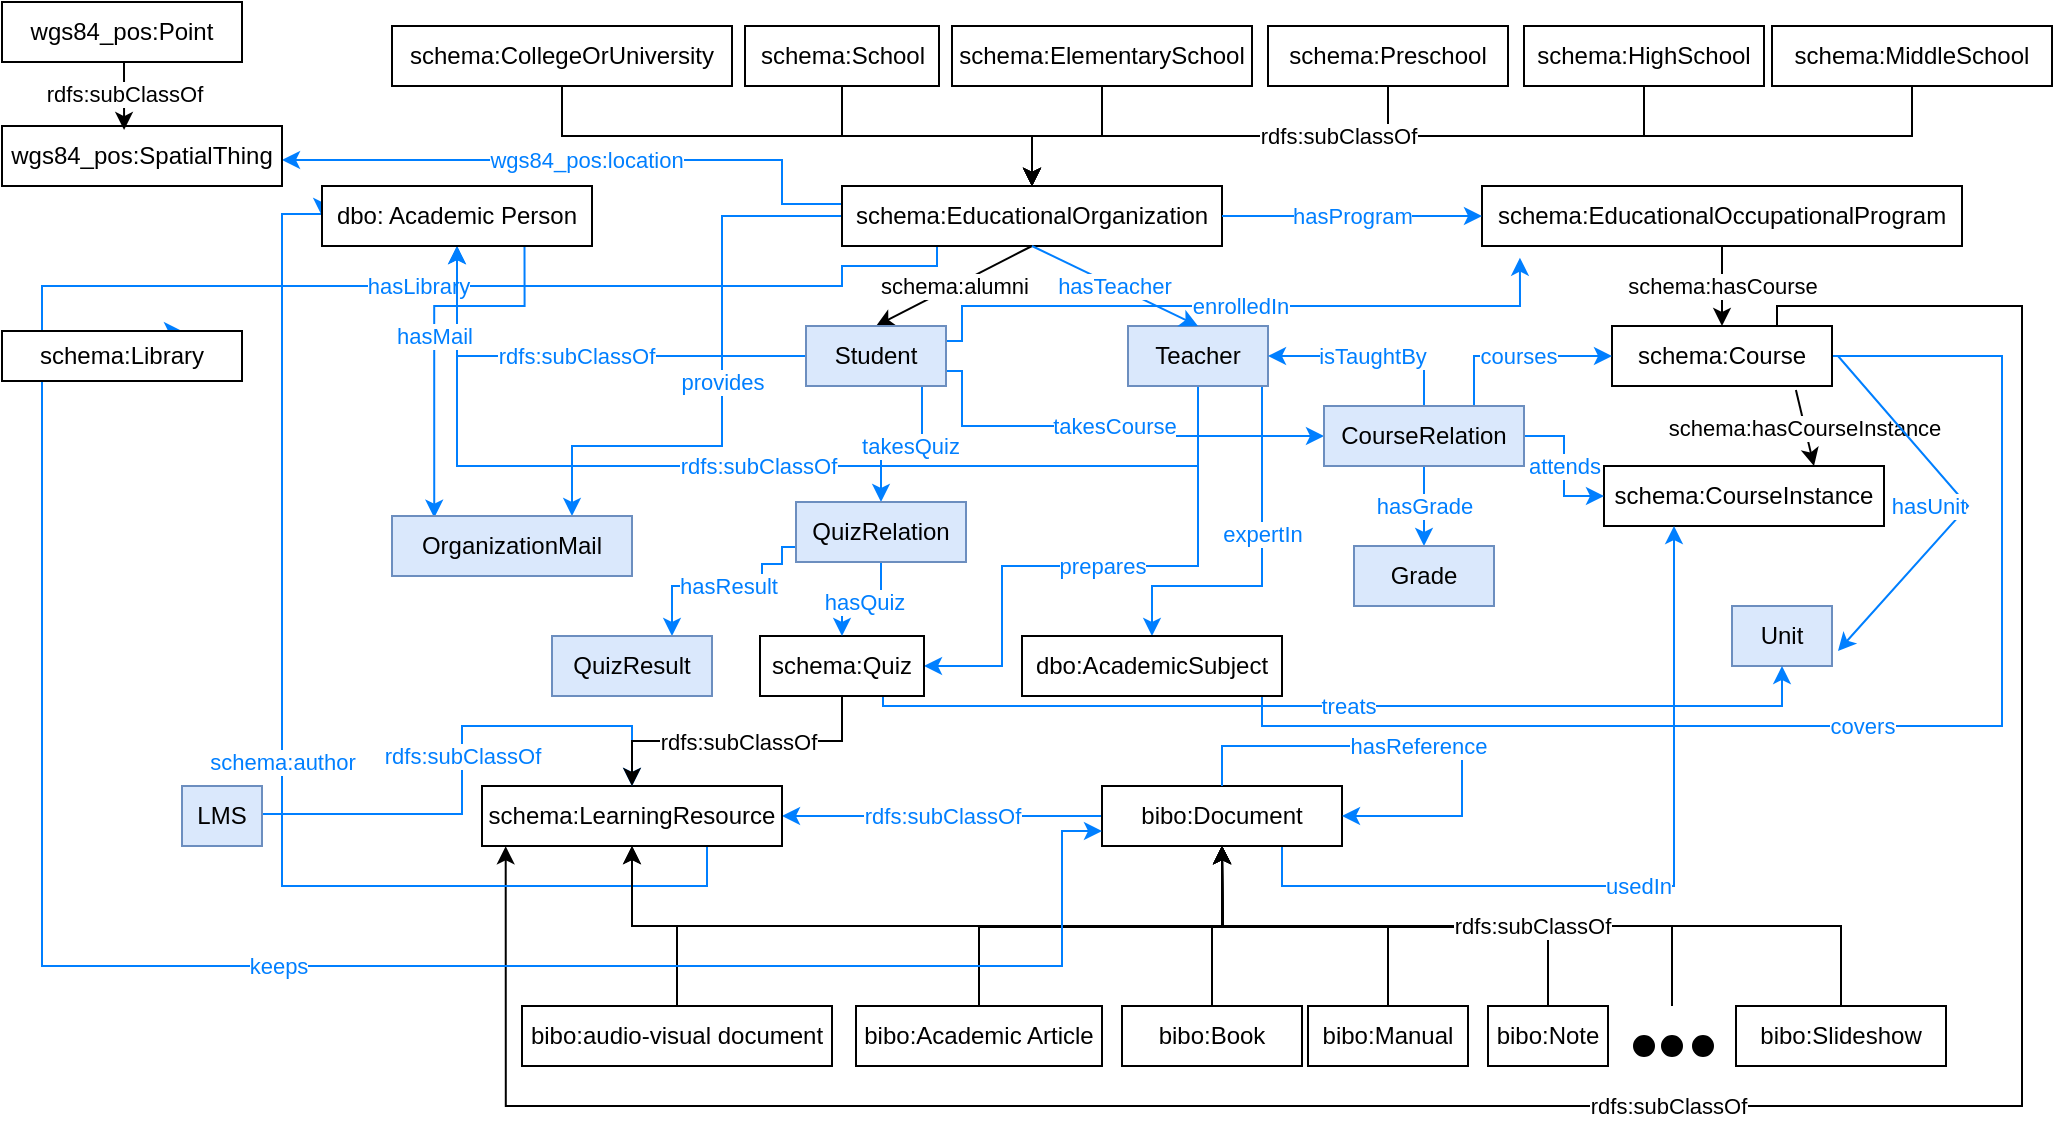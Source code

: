 <mxfile version="12.1.3" type="device" pages="1"><diagram id="8cLybqGW23srjMq5qsjR" name="Page-1"><mxGraphModel dx="2710" dy="558" grid="1" gridSize="10" guides="1" tooltips="1" connect="1" arrows="1" fold="1" page="1" pageScale="1" pageWidth="850" pageHeight="1100" math="0" shadow="0"><root><mxCell id="0"/><mxCell id="1" parent="0"/><mxCell id="zbMBibXbEa1ik7lFfaFj-75" value="provides" style="edgeStyle=orthogonalEdgeStyle;rounded=0;orthogonalLoop=1;jettySize=auto;html=1;exitX=0;exitY=0.5;exitDx=0;exitDy=0;entryX=0.75;entryY=0;entryDx=0;entryDy=0;strokeColor=#007FFF;fontColor=#007FFF;" parent="1" source="zbMBibXbEa1ik7lFfaFj-1" target="zbMBibXbEa1ik7lFfaFj-74" edge="1"><mxGeometry relative="1" as="geometry"><Array as="points"><mxPoint x="180" y="165"/><mxPoint x="180" y="280"/><mxPoint x="105" y="280"/></Array></mxGeometry></mxCell><mxCell id="zbMBibXbEa1ik7lFfaFj-87" value="wgs84_pos:location" style="edgeStyle=orthogonalEdgeStyle;rounded=0;orthogonalLoop=1;jettySize=auto;html=1;exitX=0;exitY=0.25;exitDx=0;exitDy=0;strokeColor=#007FFF;fontColor=#007FFF;" parent="1" source="zbMBibXbEa1ik7lFfaFj-1" target="zbMBibXbEa1ik7lFfaFj-85" edge="1"><mxGeometry relative="1" as="geometry"><Array as="points"><mxPoint x="240" y="159"/><mxPoint x="210" y="159"/><mxPoint x="210" y="137"/></Array><mxPoint y="127" as="targetPoint"/></mxGeometry></mxCell><mxCell id="zbMBibXbEa1ik7lFfaFj-91" value="hasLibrary" style="edgeStyle=orthogonalEdgeStyle;rounded=0;orthogonalLoop=1;jettySize=auto;html=1;exitX=0.25;exitY=1;exitDx=0;exitDy=0;strokeColor=#007FFF;fontColor=#007FFF;entryX=0.75;entryY=0;entryDx=0;entryDy=0;" parent="1" source="zbMBibXbEa1ik7lFfaFj-1" target="zbMBibXbEa1ik7lFfaFj-89" edge="1"><mxGeometry relative="1" as="geometry"><mxPoint x="-100" y="180" as="targetPoint"/><Array as="points"><mxPoint x="288" y="190"/><mxPoint x="240" y="190"/><mxPoint x="240" y="200"/><mxPoint x="-160" y="200"/></Array></mxGeometry></mxCell><mxCell id="zbMBibXbEa1ik7lFfaFj-1" value="schema:EducationalOrganization" style="rounded=0;whiteSpace=wrap;html=1;" parent="1" vertex="1"><mxGeometry x="240" y="150" width="190" height="30" as="geometry"/></mxCell><mxCell id="zbMBibXbEa1ik7lFfaFj-2" value="&lt;div&gt;schema:EducationalOccupationalProgram&lt;/div&gt;" style="rounded=0;whiteSpace=wrap;html=1;" parent="1" vertex="1"><mxGeometry x="560" y="150" width="240" height="30" as="geometry"/></mxCell><mxCell id="zbMBibXbEa1ik7lFfaFj-3" value="&lt;div&gt;hasProgram&lt;/div&gt;" style="endArrow=classic;html=1;exitX=1;exitY=0.5;exitDx=0;exitDy=0;entryX=0;entryY=0.5;entryDx=0;entryDy=0;strokeColor=#007FFF;fontColor=#007FFF;" parent="1" source="zbMBibXbEa1ik7lFfaFj-1" target="zbMBibXbEa1ik7lFfaFj-2" edge="1"><mxGeometry width="50" height="50" relative="1" as="geometry"><mxPoint x="240" y="250" as="sourcePoint"/><mxPoint x="290" y="200" as="targetPoint"/></mxGeometry></mxCell><mxCell id="zbMBibXbEa1ik7lFfaFj-60" value="covers" style="edgeStyle=orthogonalEdgeStyle;rounded=0;orthogonalLoop=1;jettySize=auto;html=1;exitX=1;exitY=0.5;exitDx=0;exitDy=0;entryX=1;entryY=0.5;entryDx=0;entryDy=0;fontColor=#007FFF;strokeColor=#007FFF;" parent="1" source="zbMBibXbEa1ik7lFfaFj-4" target="zbMBibXbEa1ik7lFfaFj-53" edge="1"><mxGeometry relative="1" as="geometry"><Array as="points"><mxPoint x="820" y="235"/><mxPoint x="820" y="420"/><mxPoint x="450" y="420"/><mxPoint x="450" y="390"/></Array></mxGeometry></mxCell><mxCell id="zbMBibXbEa1ik7lFfaFj-94" value="rdfs:subClassOf" style="edgeStyle=orthogonalEdgeStyle;rounded=0;orthogonalLoop=1;jettySize=auto;html=1;exitX=0.75;exitY=0;exitDx=0;exitDy=0;strokeColor=#000000;fontColor=#000000;entryX=0.079;entryY=1.005;entryDx=0;entryDy=0;entryPerimeter=0;" parent="1" source="zbMBibXbEa1ik7lFfaFj-4" target="zbMBibXbEa1ik7lFfaFj-15" edge="1"><mxGeometry relative="1" as="geometry"><Array as="points"><mxPoint x="708" y="210"/><mxPoint x="830" y="210"/><mxPoint x="830" y="610"/><mxPoint x="72" y="610"/></Array><mxPoint x="110" y="620" as="targetPoint"/></mxGeometry></mxCell><mxCell id="zbMBibXbEa1ik7lFfaFj-4" value="schema:Course" style="rounded=0;whiteSpace=wrap;html=1;" parent="1" vertex="1"><mxGeometry x="625" y="220" width="110" height="30" as="geometry"/></mxCell><mxCell id="zbMBibXbEa1ik7lFfaFj-5" value="schema:CourseInstance" style="rounded=0;whiteSpace=wrap;html=1;direction=west;" parent="1" vertex="1"><mxGeometry x="621" y="290" width="140" height="30" as="geometry"/></mxCell><mxCell id="zbMBibXbEa1ik7lFfaFj-6" value="Unit" style="rounded=0;whiteSpace=wrap;html=1;fillColor=#dae8fc;strokeColor=#6c8ebf;" parent="1" vertex="1"><mxGeometry x="685" y="360" width="50" height="30" as="geometry"/></mxCell><mxCell id="zbMBibXbEa1ik7lFfaFj-7" value="schema:hasCourse" style="endArrow=classic;html=1;exitX=0.5;exitY=1;exitDx=0;exitDy=0;" parent="1" source="zbMBibXbEa1ik7lFfaFj-2" target="zbMBibXbEa1ik7lFfaFj-4" edge="1"><mxGeometry width="50" height="50" relative="1" as="geometry"><mxPoint x="240" y="440" as="sourcePoint"/><mxPoint x="290" y="390" as="targetPoint"/></mxGeometry></mxCell><mxCell id="zbMBibXbEa1ik7lFfaFj-8" value="schema:hasCourseInstance" style="endArrow=classic;html=1;exitX=0.836;exitY=1.067;exitDx=0;exitDy=0;exitPerimeter=0;entryX=0.25;entryY=1;entryDx=0;entryDy=0;" parent="1" source="zbMBibXbEa1ik7lFfaFj-4" target="zbMBibXbEa1ik7lFfaFj-5" edge="1"><mxGeometry width="50" height="50" relative="1" as="geometry"><mxPoint x="730" y="260" as="sourcePoint"/><mxPoint x="740" y="280" as="targetPoint"/></mxGeometry></mxCell><mxCell id="zbMBibXbEa1ik7lFfaFj-9" value="hasUnit" style="endArrow=classic;html=1;rounded=0;fontColor=#007FFF;strokeColor=#007FFF;exitX=1;exitY=0.5;exitDx=0;exitDy=0;entryX=1;entryY=0.75;entryDx=0;entryDy=0;" parent="1" edge="1"><mxGeometry x="-0.124" y="-15" width="50" height="50" relative="1" as="geometry"><mxPoint x="738" y="235" as="sourcePoint"/><mxPoint x="738" y="382.5" as="targetPoint"/><Array as="points"><mxPoint x="803" y="310"/></Array><mxPoint as="offset"/></mxGeometry></mxCell><mxCell id="zbMBibXbEa1ik7lFfaFj-10" value="schema:alumni" style="endArrow=classic;html=1;exitX=0.5;exitY=1;exitDx=0;exitDy=0;entryX=0.5;entryY=0;entryDx=0;entryDy=0;" parent="1" source="zbMBibXbEa1ik7lFfaFj-1" target="zbMBibXbEa1ik7lFfaFj-11" edge="1"><mxGeometry width="50" height="50" relative="1" as="geometry"><mxPoint x="240" y="460" as="sourcePoint"/><mxPoint x="335" y="220" as="targetPoint"/></mxGeometry></mxCell><mxCell id="zbMBibXbEa1ik7lFfaFj-39" value="rdfs:subClassOf" style="edgeStyle=orthogonalEdgeStyle;rounded=0;orthogonalLoop=1;jettySize=auto;html=1;exitX=0;exitY=0.5;exitDx=0;exitDy=0;entryX=0.5;entryY=1;entryDx=0;entryDy=0;fontColor=#007FFF;strokeColor=#007FFF;" parent="1" source="zbMBibXbEa1ik7lFfaFj-11" target="zbMBibXbEa1ik7lFfaFj-36" edge="1"><mxGeometry relative="1" as="geometry"/></mxCell><mxCell id="zbMBibXbEa1ik7lFfaFj-70" value="&lt;div&gt;takesCourse&lt;/div&gt;" style="edgeStyle=orthogonalEdgeStyle;rounded=0;orthogonalLoop=1;jettySize=auto;html=1;entryX=0;entryY=0.5;entryDx=0;entryDy=0;fontColor=#007FFF;strokeColor=#007FFF;exitX=1;exitY=0.75;exitDx=0;exitDy=0;" parent="1" source="zbMBibXbEa1ik7lFfaFj-11" target="zbMBibXbEa1ik7lFfaFj-62" edge="1"><mxGeometry relative="1" as="geometry"><mxPoint x="300" y="260" as="sourcePoint"/><Array as="points"><mxPoint x="300" y="243"/><mxPoint x="300" y="270"/><mxPoint x="387" y="270"/><mxPoint x="387" y="275"/></Array></mxGeometry></mxCell><mxCell id="zbMBibXbEa1ik7lFfaFj-81" value="&lt;div&gt;takesQuiz&lt;/div&gt;" style="edgeStyle=orthogonalEdgeStyle;rounded=0;orthogonalLoop=1;jettySize=auto;html=1;exitX=0.75;exitY=1;exitDx=0;exitDy=0;entryX=0.5;entryY=0;entryDx=0;entryDy=0;strokeColor=#007FFF;fontColor=#007FFF;" parent="1" source="zbMBibXbEa1ik7lFfaFj-11" target="zbMBibXbEa1ik7lFfaFj-79" edge="1"><mxGeometry relative="1" as="geometry"><Array as="points"><mxPoint x="280" y="250"/><mxPoint x="280" y="280"/><mxPoint x="260" y="280"/></Array></mxGeometry></mxCell><mxCell id="g5AG40kB88Qm3q7qZmKa-13" value="enrolledIn" style="edgeStyle=orthogonalEdgeStyle;rounded=0;orthogonalLoop=1;jettySize=auto;html=1;exitX=1;exitY=0.25;exitDx=0;exitDy=0;entryX=0.079;entryY=1.195;entryDx=0;entryDy=0;entryPerimeter=0;fontSize=11;fontColor=#007FFF;strokeColor=#007FFF;" parent="1" source="zbMBibXbEa1ik7lFfaFj-11" target="zbMBibXbEa1ik7lFfaFj-2" edge="1"><mxGeometry relative="1" as="geometry"><Array as="points"><mxPoint x="300" y="227"/><mxPoint x="300" y="210"/><mxPoint x="579" y="210"/></Array></mxGeometry></mxCell><mxCell id="zbMBibXbEa1ik7lFfaFj-11" value="Student" style="rounded=0;whiteSpace=wrap;html=1;fillColor=#dae8fc;strokeColor=#6c8ebf;" parent="1" vertex="1"><mxGeometry x="222" y="220" width="70" height="30" as="geometry"/></mxCell><mxCell id="zbMBibXbEa1ik7lFfaFj-38" value="rdfs:subClassOf" style="edgeStyle=orthogonalEdgeStyle;rounded=0;orthogonalLoop=1;jettySize=auto;html=1;exitX=0.5;exitY=1;exitDx=0;exitDy=0;entryX=0.5;entryY=1;entryDx=0;entryDy=0;fontColor=#007FFF;strokeColor=#007FFF;" parent="1" source="zbMBibXbEa1ik7lFfaFj-12" target="zbMBibXbEa1ik7lFfaFj-36" edge="1"><mxGeometry relative="1" as="geometry"><Array as="points"><mxPoint x="418" y="290"/><mxPoint x="48" y="290"/></Array></mxGeometry></mxCell><mxCell id="zbMBibXbEa1ik7lFfaFj-54" value="expertIn" style="edgeStyle=orthogonalEdgeStyle;rounded=0;orthogonalLoop=1;jettySize=auto;html=1;exitX=0.5;exitY=1;exitDx=0;exitDy=0;entryX=0.5;entryY=0;entryDx=0;entryDy=0;fontColor=#007FFF;strokeColor=#007FFF;" parent="1" source="zbMBibXbEa1ik7lFfaFj-12" target="zbMBibXbEa1ik7lFfaFj-53" edge="1"><mxGeometry relative="1" as="geometry"><Array as="points"><mxPoint x="450" y="250"/><mxPoint x="450" y="350"/><mxPoint x="395" y="350"/></Array></mxGeometry></mxCell><mxCell id="zbMBibXbEa1ik7lFfaFj-59" value="prepares" style="edgeStyle=orthogonalEdgeStyle;rounded=0;orthogonalLoop=1;jettySize=auto;html=1;entryX=1;entryY=0.5;entryDx=0;entryDy=0;exitX=0.5;exitY=1;exitDx=0;exitDy=0;fontColor=#007FFF;strokeColor=#007FFF;" parent="1" source="zbMBibXbEa1ik7lFfaFj-12" target="zbMBibXbEa1ik7lFfaFj-56" edge="1"><mxGeometry relative="1" as="geometry"><mxPoint x="401" y="270" as="sourcePoint"/><Array as="points"><mxPoint x="418" y="340"/><mxPoint x="320" y="340"/><mxPoint x="320" y="390"/></Array></mxGeometry></mxCell><mxCell id="zbMBibXbEa1ik7lFfaFj-12" value="Teacher" style="rounded=0;whiteSpace=wrap;html=1;fillColor=#dae8fc;strokeColor=#6c8ebf;" parent="1" vertex="1"><mxGeometry x="383" y="220" width="70" height="30" as="geometry"/></mxCell><mxCell id="zbMBibXbEa1ik7lFfaFj-13" value="hasTeacher" style="endArrow=classic;html=1;exitX=0.5;exitY=1;exitDx=0;exitDy=0;entryX=0.5;entryY=0;entryDx=0;entryDy=0;rounded=0;fontColor=#007FFF;strokeColor=#007FFF;" parent="1" source="zbMBibXbEa1ik7lFfaFj-1" target="zbMBibXbEa1ik7lFfaFj-12" edge="1"><mxGeometry width="50" height="50" relative="1" as="geometry"><mxPoint x="240" y="460" as="sourcePoint"/><mxPoint x="290" y="410" as="targetPoint"/></mxGeometry></mxCell><mxCell id="zbMBibXbEa1ik7lFfaFj-24" value="rdfs:subClassOf" style="edgeStyle=orthogonalEdgeStyle;rounded=0;orthogonalLoop=1;jettySize=auto;html=1;exitX=0;exitY=0.5;exitDx=0;exitDy=0;entryX=1;entryY=0.5;entryDx=0;entryDy=0;fontColor=#007FFF;strokeColor=#007FFF;" parent="1" source="zbMBibXbEa1ik7lFfaFj-14" target="zbMBibXbEa1ik7lFfaFj-15" edge="1"><mxGeometry relative="1" as="geometry"/></mxCell><mxCell id="zbMBibXbEa1ik7lFfaFj-61" value="usedIn" style="edgeStyle=orthogonalEdgeStyle;rounded=0;orthogonalLoop=1;jettySize=auto;html=1;exitX=0.75;exitY=1;exitDx=0;exitDy=0;entryX=0.75;entryY=0;entryDx=0;entryDy=0;fontColor=#007FFF;strokeColor=#007FFF;" parent="1" source="zbMBibXbEa1ik7lFfaFj-14" target="zbMBibXbEa1ik7lFfaFj-5" edge="1"><mxGeometry relative="1" as="geometry"/></mxCell><mxCell id="zbMBibXbEa1ik7lFfaFj-84" value="&lt;div&gt;schema:author&lt;/div&gt;" style="edgeStyle=orthogonalEdgeStyle;rounded=0;orthogonalLoop=1;jettySize=auto;html=1;exitX=0.75;exitY=1;exitDx=0;exitDy=0;strokeColor=#007FFF;fontColor=#007FFF;entryX=0;entryY=0.5;entryDx=0;entryDy=0;" parent="1" source="zbMBibXbEa1ik7lFfaFj-15" target="zbMBibXbEa1ik7lFfaFj-36" edge="1"><mxGeometry relative="1" as="geometry"><mxPoint x="-20" y="280" as="targetPoint"/><Array as="points"><mxPoint x="172" y="500"/><mxPoint x="-40" y="500"/><mxPoint x="-40" y="164"/></Array></mxGeometry></mxCell><mxCell id="zbMBibXbEa1ik7lFfaFj-14" value="bibo:Document" style="rounded=0;whiteSpace=wrap;html=1;fillColor=#ffffff;strokeColor=#000000;" parent="1" vertex="1"><mxGeometry x="370" y="450" width="120" height="30" as="geometry"/></mxCell><mxCell id="zbMBibXbEa1ik7lFfaFj-15" value="schema:LearningResource" style="rounded=0;whiteSpace=wrap;html=1;" parent="1" vertex="1"><mxGeometry x="60" y="450" width="150" height="30" as="geometry"/></mxCell><mxCell id="zbMBibXbEa1ik7lFfaFj-25" value="rdfs:subClassOf" style="edgeStyle=orthogonalEdgeStyle;rounded=0;orthogonalLoop=1;jettySize=auto;html=1;exitX=1;exitY=0.5;exitDx=0;exitDy=0;entryX=0.5;entryY=0;entryDx=0;entryDy=0;fontColor=#007FFF;strokeColor=#007FFF;" parent="1" source="zbMBibXbEa1ik7lFfaFj-16" target="zbMBibXbEa1ik7lFfaFj-15" edge="1"><mxGeometry relative="1" as="geometry"><Array as="points"><mxPoint x="50" y="464"/><mxPoint x="50" y="420"/><mxPoint x="135" y="420"/></Array></mxGeometry></mxCell><mxCell id="zbMBibXbEa1ik7lFfaFj-16" value="LMS" style="rounded=0;whiteSpace=wrap;html=1;fillColor=#dae8fc;strokeColor=#6c8ebf;" parent="1" vertex="1"><mxGeometry x="-90" y="450" width="40" height="30" as="geometry"/></mxCell><mxCell id="zbMBibXbEa1ik7lFfaFj-32" style="edgeStyle=orthogonalEdgeStyle;rounded=0;orthogonalLoop=1;jettySize=auto;html=1;exitX=0.5;exitY=0;exitDx=0;exitDy=0;entryX=0.5;entryY=1;entryDx=0;entryDy=0;fontColor=#000000;strokeColor=#000000;" parent="1" source="zbMBibXbEa1ik7lFfaFj-17" target="zbMBibXbEa1ik7lFfaFj-14" edge="1"><mxGeometry relative="1" as="geometry"/></mxCell><mxCell id="g5AG40kB88Qm3q7qZmKa-10" value="" style="edgeStyle=orthogonalEdgeStyle;rounded=0;orthogonalLoop=1;jettySize=auto;html=1;fontSize=12;" parent="1" source="zbMBibXbEa1ik7lFfaFj-17" target="zbMBibXbEa1ik7lFfaFj-15" edge="1"><mxGeometry relative="1" as="geometry"/></mxCell><mxCell id="g5AG40kB88Qm3q7qZmKa-11" value="" style="edgeStyle=orthogonalEdgeStyle;rounded=0;orthogonalLoop=1;jettySize=auto;html=1;fontSize=12;" parent="1" source="zbMBibXbEa1ik7lFfaFj-17" target="zbMBibXbEa1ik7lFfaFj-15" edge="1"><mxGeometry relative="1" as="geometry"/></mxCell><mxCell id="zbMBibXbEa1ik7lFfaFj-17" value="bibo:audio-visual document" style="rounded=0;whiteSpace=wrap;html=1;fillColor=#ffffff;strokeColor=#000000;" parent="1" vertex="1"><mxGeometry x="80" y="560" width="155" height="30" as="geometry"/></mxCell><mxCell id="zbMBibXbEa1ik7lFfaFj-28" style="edgeStyle=orthogonalEdgeStyle;rounded=0;orthogonalLoop=1;jettySize=auto;html=1;exitX=0.5;exitY=0;exitDx=0;exitDy=0;" parent="1" source="zbMBibXbEa1ik7lFfaFj-18" edge="1"><mxGeometry relative="1" as="geometry"><mxPoint x="430" y="480" as="targetPoint"/></mxGeometry></mxCell><mxCell id="zbMBibXbEa1ik7lFfaFj-18" value="bibo:Academic Article" style="rounded=0;whiteSpace=wrap;html=1;" parent="1" vertex="1"><mxGeometry x="247" y="560" width="123" height="30" as="geometry"/></mxCell><mxCell id="zbMBibXbEa1ik7lFfaFj-29" style="edgeStyle=orthogonalEdgeStyle;rounded=0;orthogonalLoop=1;jettySize=auto;html=1;exitX=0.5;exitY=0;exitDx=0;exitDy=0;" parent="1" source="zbMBibXbEa1ik7lFfaFj-19" edge="1"><mxGeometry relative="1" as="geometry"><mxPoint x="430" y="480" as="targetPoint"/></mxGeometry></mxCell><mxCell id="zbMBibXbEa1ik7lFfaFj-19" value="bibo:Book" style="rounded=0;whiteSpace=wrap;html=1;" parent="1" vertex="1"><mxGeometry x="380" y="560" width="90" height="30" as="geometry"/></mxCell><mxCell id="zbMBibXbEa1ik7lFfaFj-30" style="edgeStyle=orthogonalEdgeStyle;rounded=0;orthogonalLoop=1;jettySize=auto;html=1;exitX=0.5;exitY=0;exitDx=0;exitDy=0;" parent="1" source="zbMBibXbEa1ik7lFfaFj-20" edge="1"><mxGeometry relative="1" as="geometry"><mxPoint x="430" y="480" as="targetPoint"/></mxGeometry></mxCell><mxCell id="zbMBibXbEa1ik7lFfaFj-20" value="bibo:Note" style="rounded=0;whiteSpace=wrap;html=1;fillColor=#ffffff;strokeColor=#000000;" parent="1" vertex="1"><mxGeometry x="563" y="560" width="60" height="30" as="geometry"/></mxCell><mxCell id="zbMBibXbEa1ik7lFfaFj-21" value="bibo:Slideshow" style="rounded=0;whiteSpace=wrap;html=1;fillColor=#ffffff;strokeColor=#000000;" parent="1" vertex="1"><mxGeometry x="687" y="560" width="105" height="30" as="geometry"/></mxCell><mxCell id="zbMBibXbEa1ik7lFfaFj-35" value="hasReference" style="edgeStyle=orthogonalEdgeStyle;rounded=0;orthogonalLoop=1;jettySize=auto;html=1;exitX=0.5;exitY=0;exitDx=0;exitDy=0;entryX=1;entryY=0.5;entryDx=0;entryDy=0;fontColor=#007FFF;strokeColor=#007FFF;" parent="1" source="zbMBibXbEa1ik7lFfaFj-14" target="zbMBibXbEa1ik7lFfaFj-14" edge="1"><mxGeometry relative="1" as="geometry"><Array as="points"><mxPoint x="430" y="430"/><mxPoint x="550" y="430"/><mxPoint x="550" y="465"/></Array></mxGeometry></mxCell><mxCell id="g5AG40kB88Qm3q7qZmKa-14" value="hasMail" style="edgeStyle=orthogonalEdgeStyle;rounded=0;orthogonalLoop=1;jettySize=auto;html=1;exitX=0.75;exitY=1;exitDx=0;exitDy=0;entryX=0.176;entryY=0.029;entryDx=0;entryDy=0;entryPerimeter=0;fontSize=11;fontColor=#007FFF;strokeColor=#007FFF;" parent="1" source="zbMBibXbEa1ik7lFfaFj-36" target="zbMBibXbEa1ik7lFfaFj-74" edge="1"><mxGeometry relative="1" as="geometry"><Array as="points"><mxPoint x="82" y="210"/><mxPoint x="36" y="210"/></Array></mxGeometry></mxCell><mxCell id="zbMBibXbEa1ik7lFfaFj-36" value="&lt;div&gt;dbo: Academic Person&lt;/div&gt;" style="rounded=0;whiteSpace=wrap;html=1;" parent="1" vertex="1"><mxGeometry x="-20" y="150" width="135" height="30" as="geometry"/></mxCell><mxCell id="zbMBibXbEa1ik7lFfaFj-46" style="edgeStyle=orthogonalEdgeStyle;rounded=0;orthogonalLoop=1;jettySize=auto;html=1;exitX=0.5;exitY=1;exitDx=0;exitDy=0;" parent="1" source="zbMBibXbEa1ik7lFfaFj-40" target="zbMBibXbEa1ik7lFfaFj-1" edge="1"><mxGeometry relative="1" as="geometry"/></mxCell><mxCell id="zbMBibXbEa1ik7lFfaFj-40" value="schema:CollegeOrUniversity" style="rounded=0;whiteSpace=wrap;html=1;" parent="1" vertex="1"><mxGeometry x="15" y="70" width="170" height="30" as="geometry"/></mxCell><mxCell id="zbMBibXbEa1ik7lFfaFj-52" style="edgeStyle=orthogonalEdgeStyle;rounded=0;orthogonalLoop=1;jettySize=auto;html=1;exitX=0.5;exitY=1;exitDx=0;exitDy=0;" parent="1" source="zbMBibXbEa1ik7lFfaFj-41" target="zbMBibXbEa1ik7lFfaFj-1" edge="1"><mxGeometry relative="1" as="geometry"/></mxCell><mxCell id="zbMBibXbEa1ik7lFfaFj-41" value="schema:School" style="rounded=0;whiteSpace=wrap;html=1;" parent="1" vertex="1"><mxGeometry x="191.5" y="70" width="97" height="30" as="geometry"/></mxCell><mxCell id="zbMBibXbEa1ik7lFfaFj-51" style="edgeStyle=orthogonalEdgeStyle;rounded=0;orthogonalLoop=1;jettySize=auto;html=1;exitX=0.5;exitY=1;exitDx=0;exitDy=0;" parent="1" source="zbMBibXbEa1ik7lFfaFj-42" target="zbMBibXbEa1ik7lFfaFj-1" edge="1"><mxGeometry relative="1" as="geometry"/></mxCell><mxCell id="zbMBibXbEa1ik7lFfaFj-42" value="schema:ElementarySchool" style="rounded=0;whiteSpace=wrap;html=1;" parent="1" vertex="1"><mxGeometry x="295" y="70" width="150" height="30" as="geometry"/></mxCell><mxCell id="zbMBibXbEa1ik7lFfaFj-50" style="edgeStyle=orthogonalEdgeStyle;rounded=0;orthogonalLoop=1;jettySize=auto;html=1;exitX=0.5;exitY=1;exitDx=0;exitDy=0;" parent="1" source="zbMBibXbEa1ik7lFfaFj-43" target="zbMBibXbEa1ik7lFfaFj-1" edge="1"><mxGeometry relative="1" as="geometry"/></mxCell><mxCell id="zbMBibXbEa1ik7lFfaFj-43" value="schema:Preschool" style="rounded=0;whiteSpace=wrap;html=1;" parent="1" vertex="1"><mxGeometry x="453" y="70" width="120" height="30" as="geometry"/></mxCell><mxCell id="zbMBibXbEa1ik7lFfaFj-48" style="edgeStyle=orthogonalEdgeStyle;rounded=0;orthogonalLoop=1;jettySize=auto;html=1;exitX=0.5;exitY=1;exitDx=0;exitDy=0;entryX=0.5;entryY=0;entryDx=0;entryDy=0;" parent="1" source="zbMBibXbEa1ik7lFfaFj-44" target="zbMBibXbEa1ik7lFfaFj-1" edge="1"><mxGeometry relative="1" as="geometry"/></mxCell><mxCell id="zbMBibXbEa1ik7lFfaFj-44" value="schema:MiddleSchool" style="rounded=0;whiteSpace=wrap;html=1;" parent="1" vertex="1"><mxGeometry x="705" y="70" width="140" height="30" as="geometry"/></mxCell><mxCell id="zbMBibXbEa1ik7lFfaFj-49" value="rdfs:subClassOf" style="edgeStyle=orthogonalEdgeStyle;rounded=0;orthogonalLoop=1;jettySize=auto;html=1;exitX=0.5;exitY=1;exitDx=0;exitDy=0;entryX=0.5;entryY=0;entryDx=0;entryDy=0;" parent="1" source="zbMBibXbEa1ik7lFfaFj-45" target="zbMBibXbEa1ik7lFfaFj-1" edge="1"><mxGeometry relative="1" as="geometry"/></mxCell><mxCell id="zbMBibXbEa1ik7lFfaFj-45" value="schema:HighSchool" style="rounded=0;whiteSpace=wrap;html=1;" parent="1" vertex="1"><mxGeometry x="581" y="70" width="120" height="30" as="geometry"/></mxCell><mxCell id="zbMBibXbEa1ik7lFfaFj-53" value="dbo:AcademicSubject" style="rounded=0;whiteSpace=wrap;html=1;fillColor=#ffffff;strokeColor=#000000;" parent="1" vertex="1"><mxGeometry x="330" y="375" width="130" height="30" as="geometry"/></mxCell><mxCell id="zbMBibXbEa1ik7lFfaFj-57" value="rdfs:subClassOf" style="edgeStyle=orthogonalEdgeStyle;rounded=0;orthogonalLoop=1;jettySize=auto;html=1;exitX=0.5;exitY=1;exitDx=0;exitDy=0;" parent="1" source="zbMBibXbEa1ik7lFfaFj-56" target="zbMBibXbEa1ik7lFfaFj-15" edge="1"><mxGeometry relative="1" as="geometry"/></mxCell><mxCell id="zbMBibXbEa1ik7lFfaFj-78" value="treats" style="edgeStyle=orthogonalEdgeStyle;rounded=0;orthogonalLoop=1;jettySize=auto;html=1;exitX=0.75;exitY=1;exitDx=0;exitDy=0;entryX=0.5;entryY=1;entryDx=0;entryDy=0;strokeColor=#007FFF;fontColor=#007FFF;" parent="1" source="zbMBibXbEa1ik7lFfaFj-56" target="zbMBibXbEa1ik7lFfaFj-6" edge="1"><mxGeometry relative="1" as="geometry"><Array as="points"><mxPoint x="261" y="410"/><mxPoint x="710" y="410"/></Array></mxGeometry></mxCell><mxCell id="zbMBibXbEa1ik7lFfaFj-56" value="schema:Quiz" style="rounded=0;whiteSpace=wrap;html=1;" parent="1" vertex="1"><mxGeometry x="199" y="375" width="82" height="30" as="geometry"/></mxCell><mxCell id="zbMBibXbEa1ik7lFfaFj-65" value="hasGrade" style="edgeStyle=orthogonalEdgeStyle;rounded=0;orthogonalLoop=1;jettySize=auto;html=1;exitX=0.5;exitY=1;exitDx=0;exitDy=0;entryX=0.5;entryY=0;entryDx=0;entryDy=0;fontColor=#007FFF;strokeColor=#007FFF;" parent="1" source="zbMBibXbEa1ik7lFfaFj-62" target="zbMBibXbEa1ik7lFfaFj-64" edge="1"><mxGeometry relative="1" as="geometry"/></mxCell><mxCell id="zbMBibXbEa1ik7lFfaFj-66" value="courses" style="edgeStyle=orthogonalEdgeStyle;rounded=0;orthogonalLoop=1;jettySize=auto;html=1;entryX=0;entryY=0.5;entryDx=0;entryDy=0;exitX=0.75;exitY=0;exitDx=0;exitDy=0;fontColor=#007FFF;strokeColor=#007FFF;" parent="1" source="zbMBibXbEa1ik7lFfaFj-62" target="zbMBibXbEa1ik7lFfaFj-4" edge="1"><mxGeometry relative="1" as="geometry"><mxPoint x="570" y="235" as="sourcePoint"/></mxGeometry></mxCell><mxCell id="zbMBibXbEa1ik7lFfaFj-71" value="attends" style="edgeStyle=orthogonalEdgeStyle;rounded=0;orthogonalLoop=1;jettySize=auto;html=1;exitX=1;exitY=0.5;exitDx=0;exitDy=0;entryX=1;entryY=0.5;entryDx=0;entryDy=0;fontColor=#007FFF;strokeColor=#007FFF;" parent="1" source="zbMBibXbEa1ik7lFfaFj-62" target="zbMBibXbEa1ik7lFfaFj-5" edge="1"><mxGeometry relative="1" as="geometry"/></mxCell><mxCell id="zbMBibXbEa1ik7lFfaFj-73" value="isTaughtBy" style="edgeStyle=orthogonalEdgeStyle;rounded=0;orthogonalLoop=1;jettySize=auto;html=1;exitX=0.5;exitY=0;exitDx=0;exitDy=0;entryX=1;entryY=0.5;entryDx=0;entryDy=0;fontColor=#007FFF;strokeColor=#007FFF;" parent="1" source="zbMBibXbEa1ik7lFfaFj-62" target="zbMBibXbEa1ik7lFfaFj-12" edge="1"><mxGeometry relative="1" as="geometry"/></mxCell><mxCell id="zbMBibXbEa1ik7lFfaFj-62" value="CourseRelation" style="rounded=0;whiteSpace=wrap;html=1;fillColor=#dae8fc;strokeColor=#6c8ebf;" parent="1" vertex="1"><mxGeometry x="481" y="260" width="100" height="30" as="geometry"/></mxCell><mxCell id="zbMBibXbEa1ik7lFfaFj-64" value="Grade" style="rounded=0;whiteSpace=wrap;html=1;fillColor=#dae8fc;strokeColor=#6c8ebf;" parent="1" vertex="1"><mxGeometry x="496" y="330" width="70" height="30" as="geometry"/></mxCell><mxCell id="zbMBibXbEa1ik7lFfaFj-74" value="OrganizationMail" style="rounded=0;whiteSpace=wrap;html=1;fontColor=#000000;strokeColor=#6c8ebf;fillColor=#dae8fc;" parent="1" vertex="1"><mxGeometry x="15" y="315" width="120" height="30" as="geometry"/></mxCell><mxCell id="zbMBibXbEa1ik7lFfaFj-82" value="hasQuiz" style="edgeStyle=orthogonalEdgeStyle;rounded=0;orthogonalLoop=1;jettySize=auto;html=1;exitX=0.5;exitY=1;exitDx=0;exitDy=0;entryX=0.5;entryY=0;entryDx=0;entryDy=0;strokeColor=#007FFF;fontColor=#007FFF;" parent="1" source="zbMBibXbEa1ik7lFfaFj-79" target="zbMBibXbEa1ik7lFfaFj-56" edge="1"><mxGeometry relative="1" as="geometry"/></mxCell><mxCell id="zbMBibXbEa1ik7lFfaFj-83" value="hasResult" style="edgeStyle=orthogonalEdgeStyle;rounded=0;orthogonalLoop=1;jettySize=auto;html=1;exitX=0;exitY=0.75;exitDx=0;exitDy=0;entryX=0.75;entryY=0;entryDx=0;entryDy=0;strokeColor=#007FFF;fontColor=#007FFF;" parent="1" source="zbMBibXbEa1ik7lFfaFj-79" target="zbMBibXbEa1ik7lFfaFj-80" edge="1"><mxGeometry relative="1" as="geometry"><Array as="points"><mxPoint x="210" y="330"/><mxPoint x="210" y="339"/><mxPoint x="200" y="339"/><mxPoint x="200" y="350"/><mxPoint x="155" y="350"/></Array></mxGeometry></mxCell><mxCell id="zbMBibXbEa1ik7lFfaFj-79" value="QuizRelation" style="rounded=0;whiteSpace=wrap;html=1;fontColor=#000000;strokeColor=#6c8ebf;fillColor=#dae8fc;" parent="1" vertex="1"><mxGeometry x="217" y="308" width="85" height="30" as="geometry"/></mxCell><mxCell id="zbMBibXbEa1ik7lFfaFj-80" value="QuizResult" style="rounded=0;whiteSpace=wrap;html=1;fontColor=#000000;strokeColor=#6c8ebf;fillColor=#dae8fc;" parent="1" vertex="1"><mxGeometry x="95" y="375" width="80" height="30" as="geometry"/></mxCell><mxCell id="zbMBibXbEa1ik7lFfaFj-85" value="wgs84_pos:SpatialThing" style="rounded=0;whiteSpace=wrap;html=1;fontColor=#000000;" parent="1" vertex="1"><mxGeometry x="-180" y="120" width="140" height="30" as="geometry"/></mxCell><mxCell id="zbMBibXbEa1ik7lFfaFj-88" value="rdfs:subClassOf" style="edgeStyle=orthogonalEdgeStyle;rounded=0;orthogonalLoop=1;jettySize=auto;html=1;exitX=0.5;exitY=1;exitDx=0;exitDy=0;entryX=0.436;entryY=0.067;entryDx=0;entryDy=0;entryPerimeter=0;strokeColor=#000000;fontColor=#000000;" parent="1" source="zbMBibXbEa1ik7lFfaFj-86" target="zbMBibXbEa1ik7lFfaFj-85" edge="1"><mxGeometry relative="1" as="geometry"/></mxCell><mxCell id="zbMBibXbEa1ik7lFfaFj-86" value="wgs84_pos:Point" style="rounded=0;whiteSpace=wrap;html=1;fontColor=#000000;" parent="1" vertex="1"><mxGeometry x="-180" y="58" width="120" height="30" as="geometry"/></mxCell><mxCell id="zbMBibXbEa1ik7lFfaFj-92" value="keeps" style="edgeStyle=orthogonalEdgeStyle;rounded=0;orthogonalLoop=1;jettySize=auto;html=1;exitX=0.75;exitY=1;exitDx=0;exitDy=0;entryX=0;entryY=0.75;entryDx=0;entryDy=0;strokeColor=#007FFF;fontColor=#007FFF;" parent="1" source="zbMBibXbEa1ik7lFfaFj-89" target="zbMBibXbEa1ik7lFfaFj-14" edge="1"><mxGeometry relative="1" as="geometry"><Array as="points"><mxPoint x="-160" y="540"/><mxPoint x="350" y="540"/><mxPoint x="350" y="473"/></Array></mxGeometry></mxCell><mxCell id="zbMBibXbEa1ik7lFfaFj-89" value="schema:Library" style="rounded=0;whiteSpace=wrap;html=1;fontColor=#000000;" parent="1" vertex="1"><mxGeometry x="-180" y="222.5" width="120" height="25" as="geometry"/></mxCell><mxCell id="g5AG40kB88Qm3q7qZmKa-5" style="edgeStyle=orthogonalEdgeStyle;rounded=0;orthogonalLoop=1;jettySize=auto;html=1;exitX=0.5;exitY=0;exitDx=0;exitDy=0;entryX=0.5;entryY=1;entryDx=0;entryDy=0;fontSize=12;" parent="1" source="g5AG40kB88Qm3q7qZmKa-2" target="zbMBibXbEa1ik7lFfaFj-14" edge="1"><mxGeometry relative="1" as="geometry"/></mxCell><mxCell id="g5AG40kB88Qm3q7qZmKa-2" value="bibo:Manual" style="rounded=0;whiteSpace=wrap;html=1;fontSize=12;" parent="1" vertex="1"><mxGeometry x="473" y="560" width="80" height="30" as="geometry"/></mxCell><mxCell id="g5AG40kB88Qm3q7qZmKa-6" value="" style="ellipse;whiteSpace=wrap;html=1;aspect=fixed;fontSize=12;fillColor=#000000;" parent="1" vertex="1"><mxGeometry x="636" y="575" width="10" height="10" as="geometry"/></mxCell><mxCell id="g5AG40kB88Qm3q7qZmKa-7" value="" style="ellipse;whiteSpace=wrap;html=1;aspect=fixed;fontSize=12;fillColor=#000000;" parent="1" vertex="1"><mxGeometry x="665.5" y="575" width="10" height="10" as="geometry"/></mxCell><mxCell id="g5AG40kB88Qm3q7qZmKa-9" style="edgeStyle=orthogonalEdgeStyle;rounded=0;orthogonalLoop=1;jettySize=auto;html=1;entryX=0.5;entryY=1;entryDx=0;entryDy=0;fontSize=12;" parent="1" target="zbMBibXbEa1ik7lFfaFj-14" edge="1"><mxGeometry relative="1" as="geometry"><mxPoint x="655" y="560" as="sourcePoint"/><Array as="points"><mxPoint x="655" y="520"/><mxPoint x="430" y="520"/></Array></mxGeometry></mxCell><mxCell id="g5AG40kB88Qm3q7qZmKa-8" value="" style="ellipse;whiteSpace=wrap;html=1;aspect=fixed;fontSize=12;fillColor=#000000;" parent="1" vertex="1"><mxGeometry x="650" y="575" width="10" height="10" as="geometry"/></mxCell><mxCell id="zbMBibXbEa1ik7lFfaFj-31" value="rdfs:subClassOf" style="edgeStyle=orthogonalEdgeStyle;rounded=0;orthogonalLoop=1;jettySize=auto;html=1;exitX=0.5;exitY=0;exitDx=0;exitDy=0;entryX=0.5;entryY=1;entryDx=0;entryDy=0;" parent="1" source="zbMBibXbEa1ik7lFfaFj-21" target="zbMBibXbEa1ik7lFfaFj-14" edge="1"><mxGeometry relative="1" as="geometry"/></mxCell></root></mxGraphModel></diagram></mxfile>